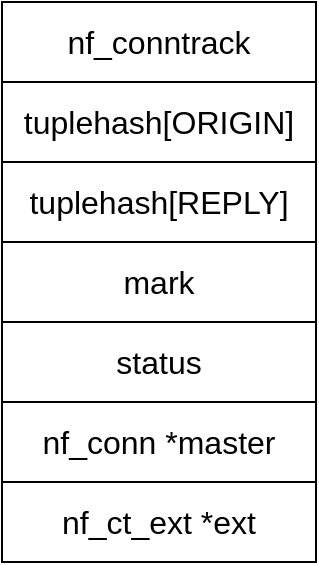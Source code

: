 <mxfile version="13.9.9" type="github">
  <diagram name="Page-1" id="c7558073-3199-34d8-9f00-42111426c3f3">
    <mxGraphModel dx="1421" dy="777" grid="1" gridSize="10" guides="1" tooltips="1" connect="1" arrows="1" fold="1" page="1" pageScale="1" pageWidth="826" pageHeight="1169" background="#ffffff" math="0" shadow="0">
      <root>
        <mxCell id="0" />
        <mxCell id="1" parent="0" />
        <mxCell id="xV2tbsb7gQlv12NHtWF--96" value="nf_conntrack" style="rounded=0;whiteSpace=wrap;html=1;fontSize=16;" vertex="1" parent="1">
          <mxGeometry x="293" y="140" width="157" height="40" as="geometry" />
        </mxCell>
        <mxCell id="xV2tbsb7gQlv12NHtWF--97" value="&lt;font style=&quot;font-size: 16px&quot;&gt;tuplehash[ORIGIN]&lt;/font&gt;" style="rounded=0;whiteSpace=wrap;html=1;" vertex="1" parent="1">
          <mxGeometry x="293" y="180" width="157" height="40" as="geometry" />
        </mxCell>
        <mxCell id="xV2tbsb7gQlv12NHtWF--98" value="&lt;font style=&quot;font-size: 16px&quot;&gt;tuplehash[REPLY]&lt;/font&gt;" style="rounded=0;whiteSpace=wrap;html=1;" vertex="1" parent="1">
          <mxGeometry x="293" y="220" width="157" height="40" as="geometry" />
        </mxCell>
        <mxCell id="xV2tbsb7gQlv12NHtWF--99" value="&lt;font style=&quot;font-size: 16px&quot;&gt;mark&lt;/font&gt;" style="rounded=0;whiteSpace=wrap;html=1;" vertex="1" parent="1">
          <mxGeometry x="293" y="260" width="157" height="40" as="geometry" />
        </mxCell>
        <mxCell id="xV2tbsb7gQlv12NHtWF--100" value="&lt;font style=&quot;font-size: 16px&quot;&gt;status&lt;/font&gt;" style="rounded=0;whiteSpace=wrap;html=1;" vertex="1" parent="1">
          <mxGeometry x="293" y="300" width="157" height="40" as="geometry" />
        </mxCell>
        <mxCell id="xV2tbsb7gQlv12NHtWF--101" value="&lt;font style=&quot;font-size: 16px&quot;&gt;nf_conn *master&lt;/font&gt;" style="rounded=0;whiteSpace=wrap;html=1;" vertex="1" parent="1">
          <mxGeometry x="293" y="340" width="157" height="40" as="geometry" />
        </mxCell>
        <mxCell id="xV2tbsb7gQlv12NHtWF--102" value="&lt;font style=&quot;font-size: 16px&quot;&gt;nf_ct_ext *ext&lt;/font&gt;" style="rounded=0;whiteSpace=wrap;html=1;" vertex="1" parent="1">
          <mxGeometry x="293" y="380" width="157" height="40" as="geometry" />
        </mxCell>
      </root>
    </mxGraphModel>
  </diagram>
</mxfile>
